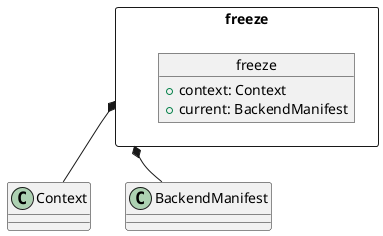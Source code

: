 @startuml
package freeze <<Rectangle>> {

    object freeze {
        +context: Context
        +current: BackendManifest
    }
}

freeze *-- Context
freeze *-- BackendManifest


@enduml
